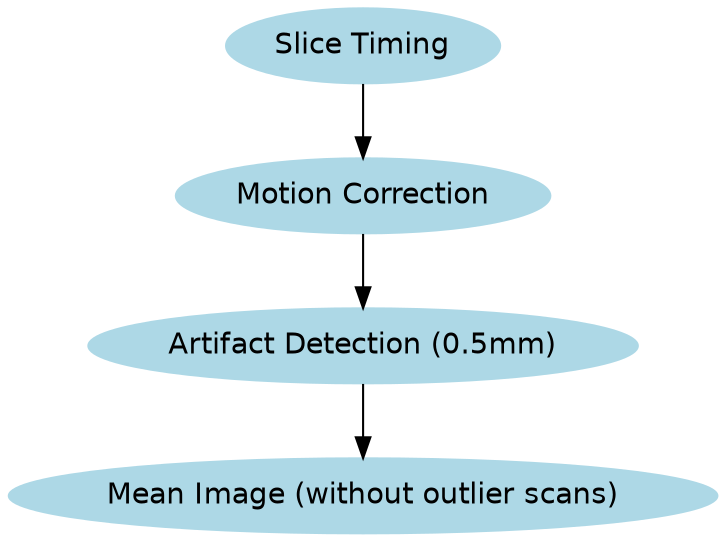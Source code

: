 digraph G
{
    node [style="filled" fillcolor="lightblue" color="lightblue" fontname = "helvetica"];
    graph [fontname = "helvetica"];



sl[label="Slice Timing"]
mot[label="Motion Correction"]

   
art1[label="Artifact Detection (0.5mm)"]
Mean1[label="Mean Image (without outlier scans)"]   




sl->mot
mot->art1
art1->Mean1


}
